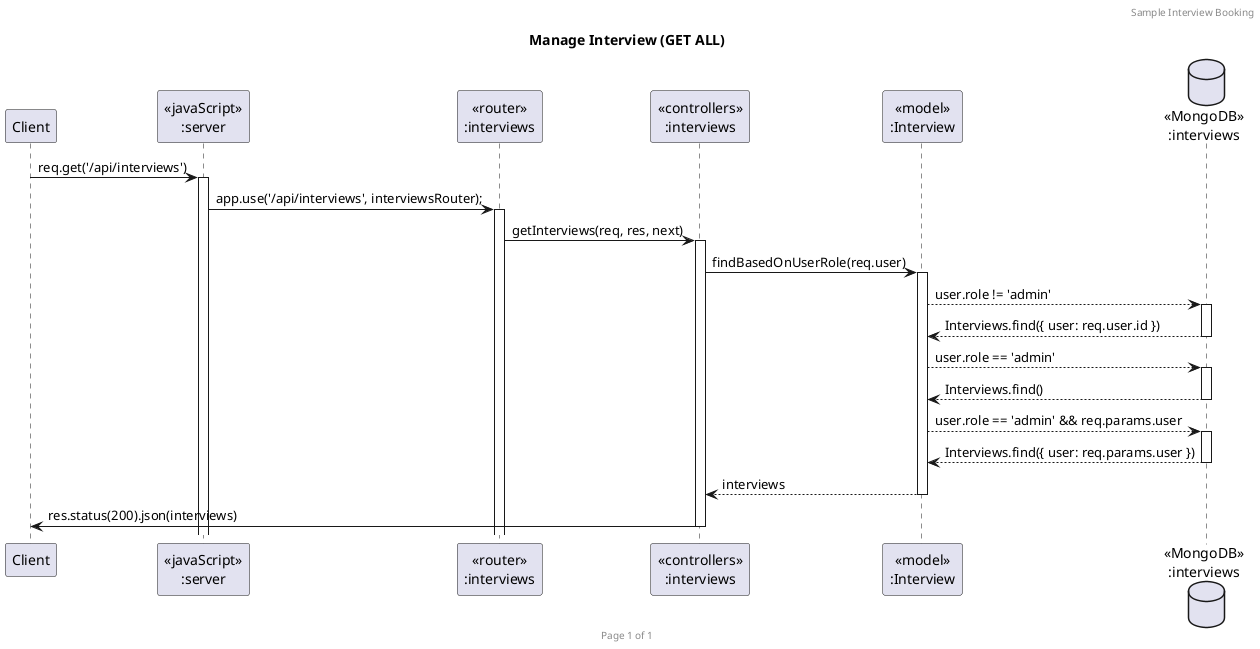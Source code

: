 @startuml Booking Interview (GET ALL)

header Sample Interview Booking
footer Page %page% of %lastpage%
title "Manage Interview (GET ALL)"

participant "Client" as client
participant "<<javaScript>>\n:server" as server
participant "<<router>>\n:interviews" as routerInterview
participant "<<controllers>>\n:interviews" as controllersInterviews
participant "<<model>>\n:Interview" as modelInterview
database "<<MongoDB>>\n:interviews" as InterviewDatabase

client->server ++: req.get('/api/interviews')
server->routerInterview ++: app.use('/api/interviews', interviewsRouter);
routerInterview -> controllersInterviews ++: getInterviews(req, res, next)
controllersInterviews->modelInterview ++: findBasedOnUserRole(req.user)
' findBasedOnUserRole call
modelInterview --> InterviewDatabase ++: user.role != 'admin'
InterviewDatabase --> modelInterview --: Interviews.find({ user: req.user.id })
modelInterview --> InterviewDatabase ++: user.role == 'admin'
InterviewDatabase --> modelInterview --: Interviews.find()
modelInterview --> InterviewDatabase ++: user.role == 'admin' && req.params.user
InterviewDatabase --> modelInterview --: Interviews.find({ user: req.params.user })
' redirect back
modelInterview --> controllersInterviews --: interviews
controllersInterviews->client --: res.status(200).json(interviews)
@enduml
